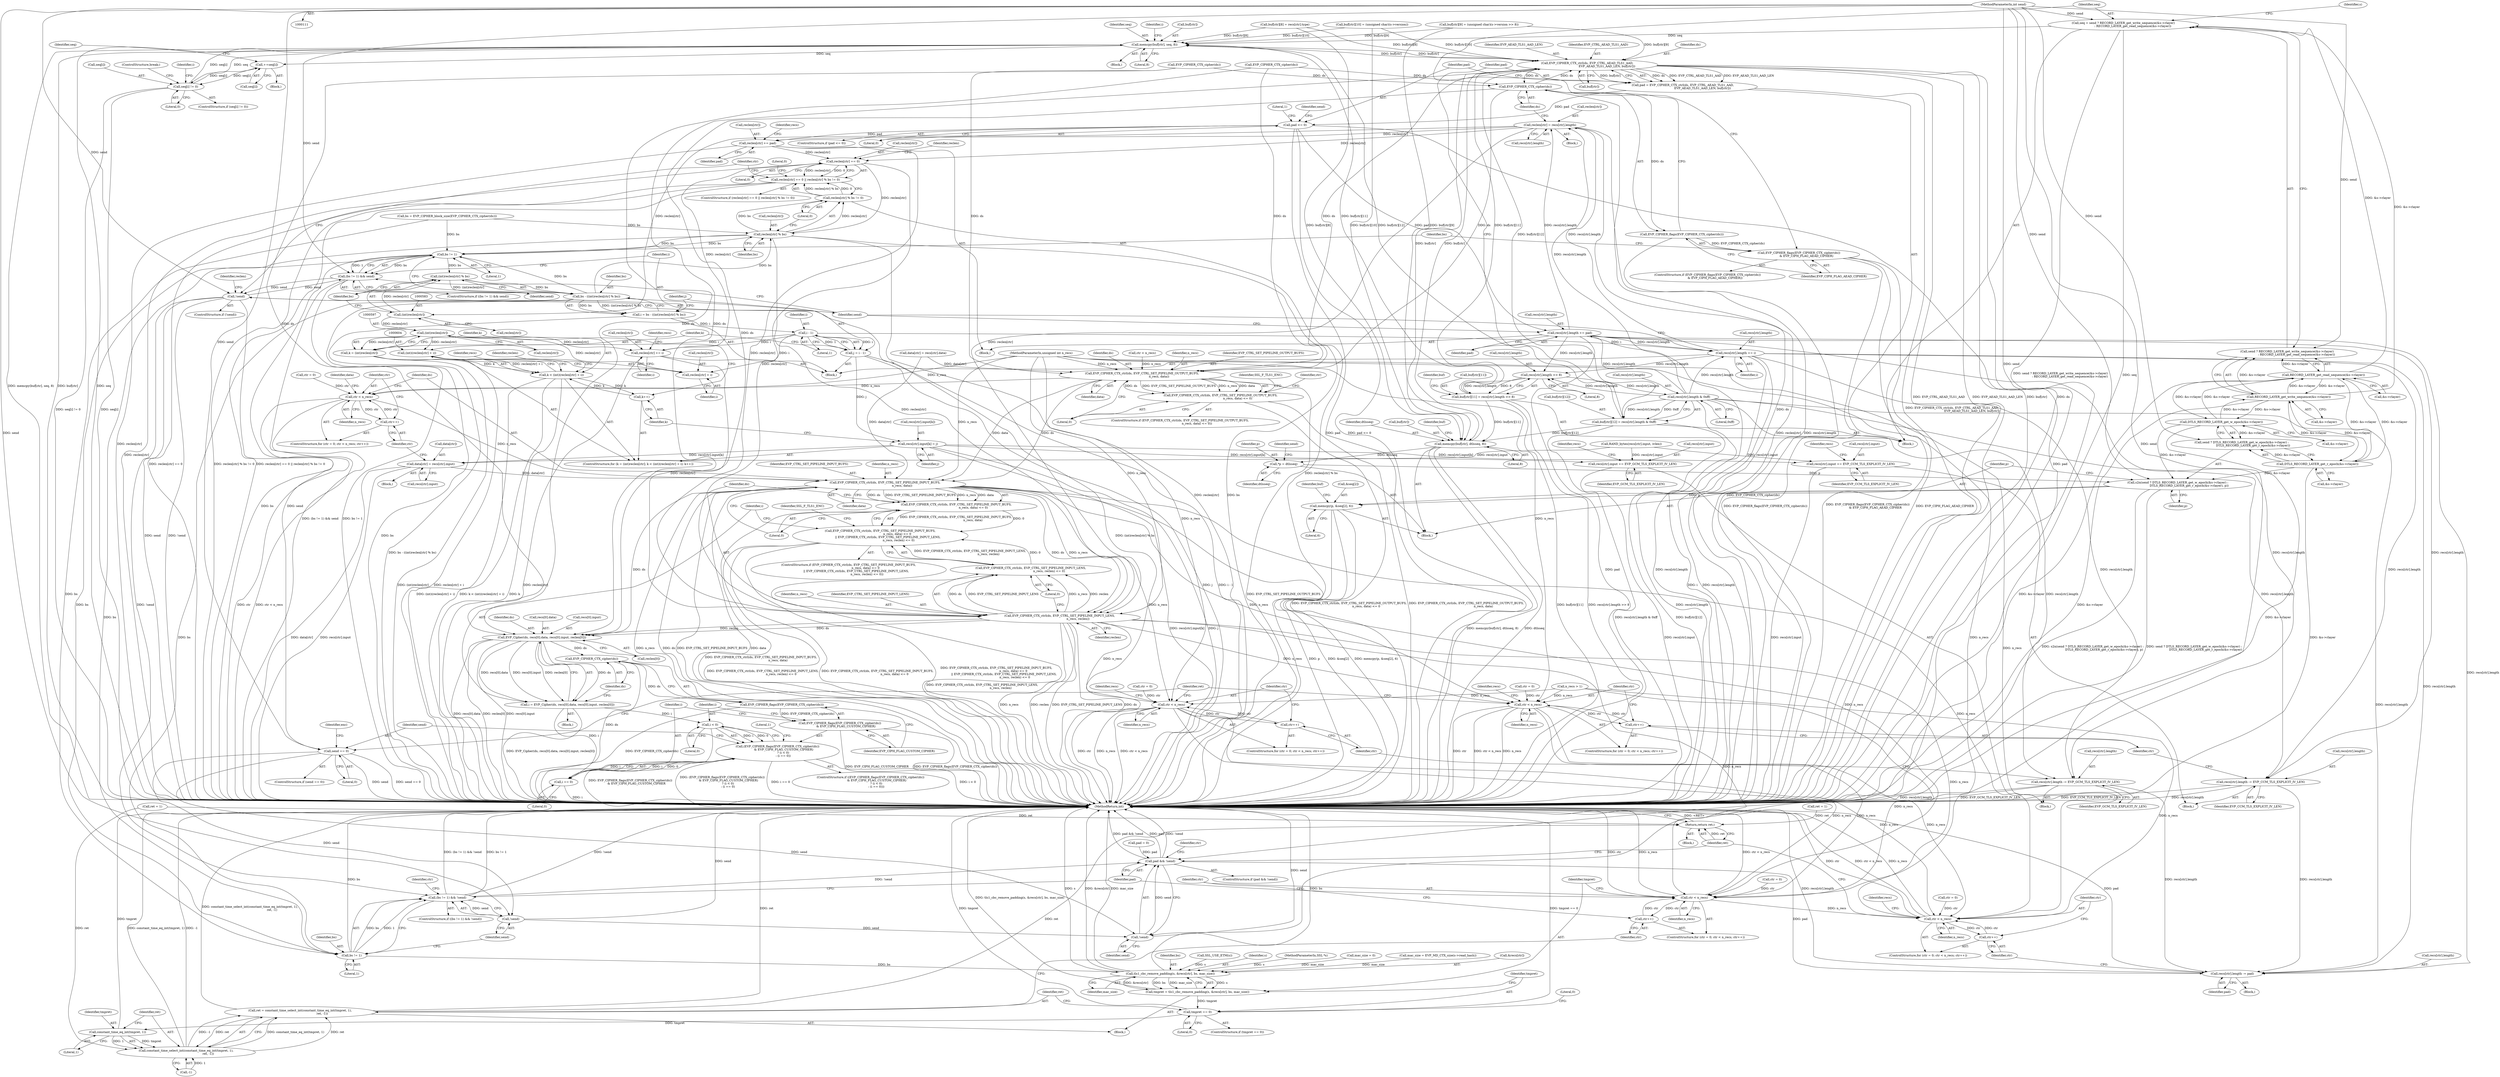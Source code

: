 digraph "0_openssl_4ad93618d26a3ea23d36ad5498ff4f59eff3a4d2_2@API" {
"1000398" [label="(Call,seq = send ? RECORD_LAYER_get_write_sequence(&s->rlayer)\n                    : RECORD_LAYER_get_read_sequence(&s->rlayer))"];
"1000115" [label="(MethodParameterIn,int send)"];
"1000402" [label="(Call,RECORD_LAYER_get_write_sequence(&s->rlayer))"];
"1000407" [label="(Call,RECORD_LAYER_get_read_sequence(&s->rlayer))"];
"1000424" [label="(Call,DTLS_RECORD_LAYER_get_w_epoch(&s->rlayer))"];
"1000429" [label="(Call,DTLS_RECORD_LAYER_get_r_epoch(&s->rlayer))"];
"1000450" [label="(Call,memcpy(buf[ctr], seq, 8))"];
"1000466" [label="(Call,++seq[i])"];
"1000471" [label="(Call,seq[i] != 0)"];
"1000540" [label="(Call,EVP_CIPHER_CTX_ctrl(ds, EVP_CTRL_AEAD_TLS1_AAD,\n                                          EVP_AEAD_TLS1_AAD_LEN, buf[ctr]))"];
"1000393" [label="(Call,EVP_CIPHER_CTX_cipher(ds))"];
"1000392" [label="(Call,EVP_CIPHER_flags(EVP_CIPHER_CTX_cipher(ds)))"];
"1000391" [label="(Call,EVP_CIPHER_flags(EVP_CIPHER_CTX_cipher(ds))\n                & EVP_CIPH_FLAG_AEAD_CIPHER)"];
"1000680" [label="(Call,EVP_CIPHER_CTX_ctrl(ds, EVP_CTRL_SET_PIPELINE_OUTPUT_BUFS,\n                                    n_recs, data))"];
"1000679" [label="(Call,EVP_CIPHER_CTX_ctrl(ds, EVP_CTRL_SET_PIPELINE_OUTPUT_BUFS,\n                                    n_recs, data) <= 0)"];
"1000694" [label="(Call,ctr < n_recs)"];
"1000697" [label="(Call,ctr++)"];
"1000712" [label="(Call,EVP_CIPHER_CTX_ctrl(ds, EVP_CTRL_SET_PIPELINE_INPUT_BUFS,\n                                    n_recs, data))"];
"1000711" [label="(Call,EVP_CIPHER_CTX_ctrl(ds, EVP_CTRL_SET_PIPELINE_INPUT_BUFS,\n                                    n_recs, data) <= 0)"];
"1000710" [label="(Call,EVP_CIPHER_CTX_ctrl(ds, EVP_CTRL_SET_PIPELINE_INPUT_BUFS,\n                                    n_recs, data) <= 0\n                || EVP_CIPHER_CTX_ctrl(ds, EVP_CTRL_SET_PIPELINE_INPUT_LENS,\n                                       n_recs, reclen) <= 0)"];
"1000719" [label="(Call,EVP_CIPHER_CTX_ctrl(ds, EVP_CTRL_SET_PIPELINE_INPUT_LENS,\n                                       n_recs, reclen))"];
"1000718" [label="(Call,EVP_CIPHER_CTX_ctrl(ds, EVP_CTRL_SET_PIPELINE_INPUT_LENS,\n                                       n_recs, reclen) <= 0)"];
"1000734" [label="(Call,EVP_Cipher(ds, recs[0].data, recs[0].input, reclen[0]))"];
"1000732" [label="(Call,i = EVP_Cipher(ds, recs[0].data, recs[0].input, reclen[0]))"];
"1000756" [label="(Call,i < 0)"];
"1000750" [label="(Call,(EVP_CIPHER_flags(EVP_CIPHER_CTX_cipher(ds))\n             & EVP_CIPH_FLAG_CUSTOM_CIPHER)\n            ? (i < 0)\n            : (i == 0))"];
"1000759" [label="(Call,i == 0)"];
"1000753" [label="(Call,EVP_CIPHER_CTX_cipher(ds))"];
"1000752" [label="(Call,EVP_CIPHER_flags(EVP_CIPHER_CTX_cipher(ds)))"];
"1000751" [label="(Call,EVP_CIPHER_flags(EVP_CIPHER_CTX_cipher(ds))\n             & EVP_CIPH_FLAG_CUSTOM_CIPHER)"];
"1000780" [label="(Call,ctr < n_recs)"];
"1000783" [label="(Call,ctr++)"];
"1000878" [label="(Call,ctr < n_recs)"];
"1000881" [label="(Call,ctr++)"];
"1000919" [label="(Call,ctr < n_recs)"];
"1000922" [label="(Call,ctr++)"];
"1000818" [label="(Call,ctr < n_recs)"];
"1000821" [label="(Call,ctr++)"];
"1000442" [label="(Call,memcpy(buf[ctr], dtlsseq, 8))"];
"1000418" [label="(Call,*p = dtlsseq)"];
"1000421" [label="(Call,s2n(send ? DTLS_RECORD_LAYER_get_w_epoch(&s->rlayer) :\n                        DTLS_RECORD_LAYER_get_r_epoch(&s->rlayer), p))"];
"1000435" [label="(Call,memcpy(p, &seq[2], 6))"];
"1000538" [label="(Call,pad = EVP_CIPHER_CTX_ctrl(ds, EVP_CTRL_AEAD_TLS1_AAD,\n                                          EVP_AEAD_TLS1_AAD_LEN, buf[ctr]))"];
"1000548" [label="(Call,pad <= 0)"];
"1000557" [label="(Call,reclen[ctr] += pad)"];
"1000639" [label="(Call,reclen[ctr] == 0)"];
"1000638" [label="(Call,reclen[ctr] == 0 || reclen[ctr] % bs != 0)"];
"1000645" [label="(Call,reclen[ctr] % bs)"];
"1000572" [label="(Call,bs != 1)"];
"1000571" [label="(Call,(bs != 1) && send)"];
"1000634" [label="(Call,!send)"];
"1000766" [label="(Call,send == 0)"];
"1000870" [label="(Call,!send)"];
"1000866" [label="(Call,(bs != 1) && !send)"];
"1000910" [label="(Call,pad && !send)"];
"1000925" [label="(Call,recs[ctr].length -= pad)"];
"1000912" [label="(Call,!send)"];
"1000581" [label="(Call,(int)reclen[ctr] % bs)"];
"1000579" [label="(Call,bs - ((int)reclen[ctr] % bs))"];
"1000577" [label="(Call,i = bs - ((int)reclen[ctr] % bs))"];
"1000590" [label="(Call,i - 1)"];
"1000588" [label="(Call,j = i - 1)"];
"1000612" [label="(Call,recs[ctr].input[k] = j)"];
"1000700" [label="(Call,data[ctr] = recs[ctr].input)"];
"1000793" [label="(Call,recs[ctr].input += EVP_GCM_TLS_EXPLICIT_IV_LEN)"];
"1000831" [label="(Call,recs[ctr].input += EVP_CCM_TLS_EXPLICIT_IV_LEN)"];
"1000603" [label="(Call,(int)(reclen[ctr] + i))"];
"1000601" [label="(Call,k < (int)(reclen[ctr] + i))"];
"1000610" [label="(Call,k++)"];
"1000605" [label="(Call,reclen[ctr] + i)"];
"1000621" [label="(Call,reclen[ctr] += i)"];
"1000626" [label="(Call,recs[ctr].length += i)"];
"1000381" [label="(Call,reclen[ctr] = recs[ctr].length)"];
"1000582" [label="(Call,(int)reclen[ctr])"];
"1000596" [label="(Call,(int)reclen[ctr])"];
"1000594" [label="(Call,k = (int)reclen[ctr])"];
"1000518" [label="(Call,recs[ctr].length >> 8)"];
"1000512" [label="(Call,buf[ctr][11] = recs[ctr].length >> 8)"];
"1000531" [label="(Call,recs[ctr].length & 0xff)"];
"1000525" [label="(Call,buf[ctr][12] = recs[ctr].length & 0xff)"];
"1000562" [label="(Call,recs[ctr].length += pad)"];
"1000800" [label="(Call,recs[ctr].length -= EVP_GCM_TLS_EXPLICIT_IV_LEN)"];
"1000838" [label="(Call,recs[ctr].length -= EVP_CCM_TLS_EXPLICIT_IV_LEN)"];
"1000867" [label="(Call,bs != 1)"];
"1000886" [label="(Call,tls1_cbc_remove_padding(s, &recs[ctr], bs, mac_size))"];
"1000884" [label="(Call,tmpret = tls1_cbc_remove_padding(s, &recs[ctr], bs, mac_size))"];
"1000895" [label="(Call,tmpret == 0)"];
"1000903" [label="(Call,constant_time_eq_int(tmpret, 1))"];
"1000902" [label="(Call,constant_time_select_int(constant_time_eq_int(tmpret, 1),\n                                               ret, -1))"];
"1000900" [label="(Call,ret = constant_time_select_int(constant_time_eq_int(tmpret, 1),\n                                               ret, -1))"];
"1000932" [label="(Return,return ret;)"];
"1000644" [label="(Call,reclen[ctr] % bs != 0)"];
"1000716" [label="(Identifier,data)"];
"1000866" [label="(Call,(bs != 1) && !send)"];
"1000568" [label="(Identifier,pad)"];
"1000887" [label="(Identifier,s)"];
"1000911" [label="(Identifier,pad)"];
"1000839" [label="(Call,recs[ctr].length)"];
"1000647" [label="(Identifier,reclen)"];
"1000907" [label="(Call,-1)"];
"1000488" [label="(Call,buf[ctr][9] = (unsigned char)(s->version >> 8))"];
"1000749" [label="(ControlStructure,if ((EVP_CIPHER_flags(EVP_CIPHER_CTX_cipher(ds))\n             & EVP_CIPH_FLAG_CUSTOM_CIPHER)\n            ? (i < 0)\n            : (i == 0)))"];
"1000633" [label="(ControlStructure,if (!send))"];
"1000692" [label="(Identifier,ctr)"];
"1000540" [label="(Call,EVP_CIPHER_CTX_ctrl(ds, EVP_CTRL_AEAD_TLS1_AAD,\n                                          EVP_AEAD_TLS1_AAD_LEN, buf[ctr]))"];
"1000714" [label="(Identifier,EVP_CTRL_SET_PIPELINE_INPUT_BUFS)"];
"1000764" [label="(Literal,1)"];
"1000916" [label="(Call,ctr = 0)"];
"1000115" [label="(MethodParameterIn,int send)"];
"1000575" [label="(Identifier,send)"];
"1000761" [label="(Literal,0)"];
"1000931" [label="(Identifier,pad)"];
"1000587" [label="(Identifier,bs)"];
"1000609" [label="(Identifier,i)"];
"1000883" [label="(Block,)"];
"1000524" [label="(Literal,8)"];
"1000678" [label="(ControlStructure,if (EVP_CIPHER_CTX_ctrl(ds, EVP_CTRL_SET_PIPELINE_OUTPUT_BUFS,\n                                    n_recs, data) <= 0))"];
"1000434" [label="(Identifier,p)"];
"1000420" [label="(Identifier,dtlsseq)"];
"1000694" [label="(Call,ctr < n_recs)"];
"1000398" [label="(Call,seq = send ? RECORD_LAYER_get_write_sequence(&s->rlayer)\n                    : RECORD_LAYER_get_read_sequence(&s->rlayer))"];
"1000683" [label="(Identifier,n_recs)"];
"1000733" [label="(Identifier,i)"];
"1000449" [label="(Block,)"];
"1000876" [label="(Identifier,ctr)"];
"1000806" [label="(Identifier,EVP_GCM_TLS_EXPLICIT_IV_LEN)"];
"1000596" [label="(Call,(int)reclen[ctr])"];
"1000549" [label="(Identifier,pad)"];
"1000823" [label="(Block,)"];
"1000556" [label="(Block,)"];
"1000782" [label="(Identifier,n_recs)"];
"1000838" [label="(Call,recs[ctr].length -= EVP_CCM_TLS_EXPLICIT_IV_LEN)"];
"1000557" [label="(Call,reclen[ctr] += pad)"];
"1000758" [label="(Literal,0)"];
"1000441" [label="(Literal,6)"];
"1000895" [label="(Call,tmpret == 0)"];
"1000925" [label="(Call,recs[ctr].length -= pad)"];
"1000818" [label="(Call,ctr < n_recs)"];
"1000815" [label="(Call,ctr = 0)"];
"1000702" [label="(Identifier,data)"];
"1000681" [label="(Identifier,ds)"];
"1000421" [label="(Call,s2n(send ? DTLS_RECORD_LAYER_get_w_epoch(&s->rlayer) :\n                        DTLS_RECORD_LAYER_get_r_epoch(&s->rlayer), p))"];
"1000663" [label="(Call,ctr < n_recs)"];
"1000382" [label="(Call,reclen[ctr])"];
"1000645" [label="(Call,reclen[ctr] % bs)"];
"1000467" [label="(Call,seq[i])"];
"1000472" [label="(Call,seq[i])"];
"1000724" [label="(Literal,0)"];
"1000819" [label="(Identifier,ctr)"];
"1000867" [label="(Call,bs != 1)"];
"1000893" [label="(Identifier,mac_size)"];
"1000903" [label="(Call,constant_time_eq_int(tmpret, 1))"];
"1000800" [label="(Call,recs[ctr].length -= EVP_GCM_TLS_EXPLICIT_IV_LEN)"];
"1000869" [label="(Literal,1)"];
"1000626" [label="(Call,recs[ctr].length += i)"];
"1000902" [label="(Call,constant_time_select_int(constant_time_eq_int(tmpret, 1),\n                                               ret, -1))"];
"1000436" [label="(Identifier,p)"];
"1000884" [label="(Call,tmpret = tls1_cbc_remove_padding(s, &recs[ctr], bs, mac_size))"];
"1000794" [label="(Call,recs[ctr].input)"];
"1000402" [label="(Call,RECORD_LAYER_get_write_sequence(&s->rlayer))"];
"1000443" [label="(Call,buf[ctr])"];
"1000639" [label="(Call,reclen[ctr] == 0)"];
"1000760" [label="(Identifier,i)"];
"1000732" [label="(Call,i = EVP_Cipher(ds, recs[0].data, recs[0].input, reclen[0]))"];
"1000572" [label="(Call,bs != 1)"];
"1000841" [label="(Identifier,recs)"];
"1000696" [label="(Identifier,n_recs)"];
"1000711" [label="(Call,EVP_CIPHER_CTX_ctrl(ds, EVP_CTRL_SET_PIPELINE_INPUT_BUFS,\n                                    n_recs, data) <= 0)"];
"1000400" [label="(Call,send ? RECORD_LAYER_get_write_sequence(&s->rlayer)\n                    : RECORD_LAYER_get_read_sequence(&s->rlayer))"];
"1000649" [label="(Identifier,bs)"];
"1000881" [label="(Call,ctr++)"];
"1000799" [label="(Identifier,EVP_GCM_TLS_EXPLICIT_IV_LEN)"];
"1000892" [label="(Identifier,bs)"];
"1000643" [label="(Literal,0)"];
"1000425" [label="(Call,&s->rlayer)"];
"1000717" [label="(Literal,0)"];
"1000723" [label="(Identifier,reclen)"];
"1000392" [label="(Call,EVP_CIPHER_flags(EVP_CIPHER_CTX_cipher(ds)))"];
"1000700" [label="(Call,data[ctr] = recs[ctr].input)"];
"1000814" [label="(ControlStructure,for (ctr = 0; ctr < n_recs; ctr++))"];
"1000595" [label="(Identifier,k)"];
"1000719" [label="(Call,EVP_CIPHER_CTX_ctrl(ds, EVP_CTRL_SET_PIPELINE_INPUT_LENS,\n                                       n_recs, reclen))"];
"1000831" [label="(Call,recs[ctr].input += EVP_CCM_TLS_EXPLICIT_IV_LEN)"];
"1000422" [label="(Call,send ? DTLS_RECORD_LAYER_get_w_epoch(&s->rlayer) :\n                        DTLS_RECORD_LAYER_get_r_epoch(&s->rlayer))"];
"1000437" [label="(Call,&seq[2])"];
"1000451" [label="(Call,buf[ctr])"];
"1000644" [label="(Call,reclen[ctr] % bs != 0)"];
"1000629" [label="(Identifier,recs)"];
"1000632" [label="(Identifier,i)"];
"1000768" [label="(Literal,0)"];
"1000385" [label="(Call,recs[ctr].length)"];
"1000912" [label="(Call,!send)"];
"1000926" [label="(Call,recs[ctr].length)"];
"1000592" [label="(Literal,1)"];
"1000801" [label="(Call,recs[ctr].length)"];
"1000886" [label="(Call,tls1_cbc_remove_padding(s, &recs[ctr], bs, mac_size))"];
"1000473" [label="(Identifier,seq)"];
"1000697" [label="(Call,ctr++)"];
"1000920" [label="(Identifier,ctr)"];
"1000735" [label="(Identifier,ds)"];
"1000512" [label="(Call,buf[ctr][11] = recs[ctr].length >> 8)"];
"1000471" [label="(Call,seq[i] != 0)"];
"1000611" [label="(Identifier,k)"];
"1000580" [label="(Identifier,bs)"];
"1000832" [label="(Call,recs[ctr].input)"];
"1000394" [label="(Identifier,ds)"];
"1000528" [label="(Identifier,buf)"];
"1000477" [label="(Call,buf[ctr][8] = recs[ctr].type)"];
"1000721" [label="(Identifier,EVP_CTRL_SET_PIPELINE_INPUT_LENS)"];
"1000539" [label="(Identifier,pad)"];
"1000454" [label="(Identifier,seq)"];
"1000699" [label="(Block,)"];
"1000727" [label="(Identifier,SSL_F_TLS1_ENC)"];
"1000635" [label="(Identifier,send)"];
"1000759" [label="(Call,i == 0)"];
"1000350" [label="(Call,EVP_CIPHER_CTX_cipher(ds))"];
"1000868" [label="(Identifier,bs)"];
"1000573" [label="(Identifier,bs)"];
"1000396" [label="(Block,)"];
"1000129" [label="(Call,pad = 0)"];
"1000518" [label="(Call,recs[ctr].length >> 8)"];
"1000750" [label="(Call,(EVP_CIPHER_flags(EVP_CIPHER_CTX_cipher(ds))\n             & EVP_CIPH_FLAG_CUSTOM_CIPHER)\n            ? (i < 0)\n            : (i == 0))"];
"1000933" [label="(Identifier,ret)"];
"1000634" [label="(Call,!send)"];
"1000870" [label="(Call,!send)"];
"1000820" [label="(Identifier,n_recs)"];
"1000235" [label="(Call,RAND_bytes(recs[ctr].input, ivlen))"];
"1000613" [label="(Call,recs[ctr].input[k])"];
"1000691" [label="(Call,ctr = 0)"];
"1000501" [label="(Call,buf[ctr][10] = (unsigned char)(s->version))"];
"1000712" [label="(Call,EVP_CIPHER_CTX_ctrl(ds, EVP_CTRL_SET_PIPELINE_INPUT_BUFS,\n                                    n_recs, data))"];
"1000720" [label="(Identifier,ds)"];
"1000875" [label="(Call,ctr = 0)"];
"1000423" [label="(Identifier,send)"];
"1000904" [label="(Identifier,tmpret)"];
"1000783" [label="(Call,ctr++)"];
"1000913" [label="(Identifier,send)"];
"1000669" [label="(Call,data[ctr] = recs[ctr].data)"];
"1000579" [label="(Call,bs - ((int)reclen[ctr] % bs))"];
"1000455" [label="(Literal,8)"];
"1000538" [label="(Call,pad = EVP_CIPHER_CTX_ctrl(ds, EVP_CTRL_AEAD_TLS1_AAD,\n                                          EVP_AEAD_TLS1_AAD_LEN, buf[ctr]))"];
"1000715" [label="(Identifier,n_recs)"];
"1000447" [label="(Literal,8)"];
"1000755" [label="(Identifier,EVP_CIPH_FLAG_CUSTOM_CIPHER)"];
"1000851" [label="(Call,SSL_USE_ETM(s))"];
"1000598" [label="(Call,reclen[ctr])"];
"1000361" [label="(Call,EVP_CIPHER_CTX_cipher(ds))"];
"1000905" [label="(Literal,1)"];
"1000638" [label="(Call,reclen[ctr] == 0 || reclen[ctr] % bs != 0)"];
"1000591" [label="(Identifier,i)"];
"1000897" [label="(Literal,0)"];
"1000932" [label="(Return,return ret;)"];
"1000767" [label="(Identifier,send)"];
"1000928" [label="(Identifier,recs)"];
"1000616" [label="(Identifier,recs)"];
"1000620" [label="(Identifier,j)"];
"1000710" [label="(Call,EVP_CIPHER_CTX_ctrl(ds, EVP_CTRL_SET_PIPELINE_INPUT_BUFS,\n                                    n_recs, data) <= 0\n                || EVP_CIPHER_CTX_ctrl(ds, EVP_CTRL_SET_PIPELINE_INPUT_LENS,\n                                       n_recs, reclen) <= 0)"];
"1000765" [label="(ControlStructure,if (send == 0))"];
"1000846" [label="(Identifier,ret)"];
"1000399" [label="(Identifier,seq)"];
"1000347" [label="(Call,bs = EVP_CIPHER_block_size(EVP_CIPHER_CTX_cipher(ds)))"];
"1000577" [label="(Call,i = bs - ((int)reclen[ctr] % bs))"];
"1000590" [label="(Call,i - 1)"];
"1000112" [label="(MethodParameterIn,SSL *s)"];
"1000424" [label="(Call,DTLS_RECORD_LAYER_get_w_epoch(&s->rlayer))"];
"1000917" [label="(Identifier,ctr)"];
"1000531" [label="(Call,recs[ctr].length & 0xff)"];
"1000718" [label="(Call,EVP_CIPHER_CTX_ctrl(ds, EVP_CTRL_SET_PIPELINE_INPUT_LENS,\n                                       n_recs, reclen) <= 0)"];
"1000879" [label="(Identifier,ctr)"];
"1000547" [label="(ControlStructure,if (pad <= 0))"];
"1000561" [label="(Identifier,pad)"];
"1000563" [label="(Call,recs[ctr].length)"];
"1000381" [label="(Call,reclen[ctr] = recs[ctr].length)"];
"1000923" [label="(Identifier,ctr)"];
"1000418" [label="(Call,*p = dtlsseq)"];
"1000637" [label="(ControlStructure,if (reclen[ctr] == 0 || reclen[ctr] % bs != 0))"];
"1000701" [label="(Call,data[ctr])"];
"1000780" [label="(Call,ctr < n_recs)"];
"1000570" [label="(ControlStructure,if ((bs != 1) && send))"];
"1000582" [label="(Call,(int)reclen[ctr])"];
"1000785" [label="(Block,)"];
"1000627" [label="(Call,recs[ctr].length)"];
"1000342" [label="(Call,ret = 1)"];
"1000654" [label="(Call,n_recs > 1)"];
"1000682" [label="(Identifier,EVP_CTRL_SET_PIPELINE_OUTPUT_BUFS)"];
"1000476" [label="(ControlStructure,break;)"];
"1000555" [label="(Identifier,send)"];
"1000777" [label="(Call,ctr = 0)"];
"1000407" [label="(Call,RECORD_LAYER_get_read_sequence(&s->rlayer))"];
"1000793" [label="(Call,recs[ctr].input += EVP_GCM_TLS_EXPLICIT_IV_LEN)"];
"1000594" [label="(Call,k = (int)reclen[ctr])"];
"1000442" [label="(Call,memcpy(buf[ctr], dtlsseq, 8))"];
"1000548" [label="(Call,pad <= 0)"];
"1000565" [label="(Identifier,recs)"];
"1000734" [label="(Call,EVP_Cipher(ds, recs[0].data, recs[0].input, reclen[0]))"];
"1000393" [label="(Call,EVP_CIPHER_CTX_cipher(ds))"];
"1000646" [label="(Call,reclen[ctr])"];
"1000679" [label="(Call,EVP_CIPHER_CTX_ctrl(ds, EVP_CTRL_SET_PIPELINE_OUTPUT_BUFS,\n                                    n_recs, data) <= 0)"];
"1000776" [label="(ControlStructure,for (ctr = 0; ctr < n_recs; ctr++))"];
"1000444" [label="(Identifier,buf)"];
"1000558" [label="(Call,reclen[ctr])"];
"1000605" [label="(Call,reclen[ctr] + i)"];
"1000480" [label="(Identifier,buf)"];
"1000602" [label="(Identifier,k)"];
"1000827" [label="(Identifier,recs)"];
"1000578" [label="(Identifier,i)"];
"1000844" [label="(Identifier,EVP_CCM_TLS_EXPLICIT_IV_LEN)"];
"1000403" [label="(Call,&s->rlayer)"];
"1000766" [label="(Call,send == 0)"];
"1000465" [label="(Block,)"];
"1000408" [label="(Call,&s->rlayer)"];
"1000475" [label="(Literal,0)"];
"1000541" [label="(Identifier,ds)"];
"1000910" [label="(Call,pad && !send)"];
"1000576" [label="(Block,)"];
"1000526" [label="(Call,buf[ctr][12])"];
"1000588" [label="(Call,j = i - 1)"];
"1000603" [label="(Call,(int)(reclen[ctr] + i))"];
"1000543" [label="(Identifier,EVP_AEAD_TLS1_AAD_LEN)"];
"1000919" [label="(Call,ctr < n_recs)"];
"1000430" [label="(Call,&s->rlayer)"];
"1000391" [label="(Call,EVP_CIPHER_flags(EVP_CIPHER_CTX_cipher(ds))\n                & EVP_CIPH_FLAG_AEAD_CIPHER)"];
"1000450" [label="(Call,memcpy(buf[ctr], seq, 8))"];
"1000736" [label="(Call,recs[0].data)"];
"1000756" [label="(Call,i < 0)"];
"1000924" [label="(Block,)"];
"1000513" [label="(Call,buf[ctr][11])"];
"1000532" [label="(Call,recs[ctr].length)"];
"1000722" [label="(Identifier,n_recs)"];
"1000466" [label="(Call,++seq[i])"];
"1000134" [label="(Call,mac_size = 0)"];
"1000906" [label="(Identifier,ret)"];
"1000621" [label="(Call,reclen[ctr] += i)"];
"1000641" [label="(Identifier,reclen)"];
"1000803" [label="(Identifier,recs)"];
"1000525" [label="(Call,buf[ctr][12] = recs[ctr].length & 0xff)"];
"1000781" [label="(Identifier,ctr)"];
"1000458" [label="(Identifier,i)"];
"1000446" [label="(Identifier,dtlsseq)"];
"1000821" [label="(Call,ctr++)"];
"1000346" [label="(Block,)"];
"1000429" [label="(Call,DTLS_RECORD_LAYER_get_r_epoch(&s->rlayer))"];
"1000871" [label="(Identifier,send)"];
"1000899" [label="(Literal,0)"];
"1000652" [label="(Literal,0)"];
"1000784" [label="(Identifier,ctr)"];
"1000704" [label="(Call,recs[ctr].input)"];
"1000684" [label="(Identifier,data)"];
"1000574" [label="(Literal,1)"];
"1000379" [label="(Identifier,ctr)"];
"1000435" [label="(Call,memcpy(p, &seq[2], 6))"];
"1000553" [label="(Literal,1)"];
"1000544" [label="(Call,buf[ctr])"];
"1000550" [label="(Literal,0)"];
"1000685" [label="(Literal,0)"];
"1000116" [label="(Block,)"];
"1000114" [label="(MethodParameterIn,unsigned int n_recs)"];
"1000901" [label="(Identifier,ret)"];
"1000757" [label="(Identifier,i)"];
"1000581" [label="(Call,(int)reclen[ctr] % bs)"];
"1000584" [label="(Call,reclen[ctr])"];
"1000519" [label="(Call,recs[ctr].length)"];
"1000880" [label="(Identifier,n_recs)"];
"1000915" [label="(ControlStructure,for (ctr = 0; ctr < n_recs; ctr++))"];
"1000650" [label="(Literal,0)"];
"1000390" [label="(ControlStructure,if (EVP_CIPHER_flags(EVP_CIPHER_CTX_cipher(ds))\n                & EVP_CIPH_FLAG_AEAD_CIPHER))"];
"1000934" [label="(MethodReturn,int)"];
"1000752" [label="(Call,EVP_CIPHER_flags(EVP_CIPHER_CTX_cipher(ds)))"];
"1000640" [label="(Call,reclen[ctr])"];
"1000789" [label="(Identifier,recs)"];
"1000589" [label="(Identifier,j)"];
"1000606" [label="(Call,reclen[ctr])"];
"1000859" [label="(Call,mac_size = EVP_MD_CTX_size(s->read_hash))"];
"1000741" [label="(Call,recs[0].input)"];
"1000896" [label="(Identifier,tmpret)"];
"1000746" [label="(Call,reclen[0])"];
"1000773" [label="(Identifier,enc)"];
"1000542" [label="(Identifier,EVP_CTRL_AEAD_TLS1_AAD)"];
"1000610" [label="(Call,k++)"];
"1000622" [label="(Call,reclen[ctr])"];
"1000900" [label="(Call,ret = constant_time_select_int(constant_time_eq_int(tmpret, 1),\n                                               ret, -1))"];
"1000921" [label="(Identifier,n_recs)"];
"1000623" [label="(Identifier,reclen)"];
"1000593" [label="(ControlStructure,for (k = (int)reclen[ctr]; k < (int)(reclen[ctr] + i); k++))"];
"1000837" [label="(Identifier,EVP_CCM_TLS_EXPLICIT_IV_LEN)"];
"1000601" [label="(Call,k < (int)(reclen[ctr] + i))"];
"1000882" [label="(Identifier,ctr)"];
"1000688" [label="(Identifier,SSL_F_TLS1_ENC)"];
"1000470" [label="(ControlStructure,if (seq[i] != 0))"];
"1000822" [label="(Identifier,ctr)"];
"1000751" [label="(Call,EVP_CIPHER_flags(EVP_CIPHER_CTX_cipher(ds))\n             & EVP_CIPH_FLAG_CUSTOM_CIPHER)"];
"1000922" [label="(Call,ctr++)"];
"1000464" [label="(Identifier,i)"];
"1000562" [label="(Call,recs[ctr].length += pad)"];
"1000909" [label="(ControlStructure,if (pad && !send))"];
"1000753" [label="(Call,EVP_CIPHER_CTX_cipher(ds))"];
"1000713" [label="(Identifier,ds)"];
"1000380" [label="(Block,)"];
"1000571" [label="(Call,(bs != 1) && send)"];
"1000698" [label="(Identifier,ctr)"];
"1000865" [label="(ControlStructure,if ((bs != 1) && !send))"];
"1000680" [label="(Call,EVP_CIPHER_CTX_ctrl(ds, EVP_CTRL_SET_PIPELINE_OUTPUT_BUFS,\n                                    n_recs, data))"];
"1000625" [label="(Identifier,i)"];
"1000395" [label="(Identifier,EVP_CIPH_FLAG_AEAD_CIPHER)"];
"1000754" [label="(Identifier,ds)"];
"1000612" [label="(Call,recs[ctr].input[k] = j)"];
"1000888" [label="(Call,&recs[ctr])"];
"1000695" [label="(Identifier,ctr)"];
"1000885" [label="(Identifier,tmpret)"];
"1000690" [label="(ControlStructure,for (ctr = 0; ctr < n_recs; ctr++))"];
"1000415" [label="(Block,)"];
"1000537" [label="(Literal,0xff)"];
"1000894" [label="(ControlStructure,if (tmpret == 0))"];
"1000419" [label="(Identifier,p)"];
"1000874" [label="(ControlStructure,for (ctr = 0; ctr < n_recs; ctr++))"];
"1000845" [label="(Call,ret = 1)"];
"1000878" [label="(Call,ctr < n_recs)"];
"1000709" [label="(ControlStructure,if (EVP_CIPHER_CTX_ctrl(ds, EVP_CTRL_SET_PIPELINE_INPUT_BUFS,\n                                    n_recs, data) <= 0\n                || EVP_CIPHER_CTX_ctrl(ds, EVP_CTRL_SET_PIPELINE_INPUT_LENS,\n                                       n_recs, reclen) <= 0))"];
"1000414" [label="(Identifier,s)"];
"1000398" -> "1000396"  [label="AST: "];
"1000398" -> "1000400"  [label="CFG: "];
"1000399" -> "1000398"  [label="AST: "];
"1000400" -> "1000398"  [label="AST: "];
"1000414" -> "1000398"  [label="CFG: "];
"1000398" -> "1000934"  [label="DDG: send ? RECORD_LAYER_get_write_sequence(&s->rlayer)\n                    : RECORD_LAYER_get_read_sequence(&s->rlayer)"];
"1000398" -> "1000934"  [label="DDG: seq"];
"1000115" -> "1000398"  [label="DDG: send"];
"1000402" -> "1000398"  [label="DDG: &s->rlayer"];
"1000407" -> "1000398"  [label="DDG: &s->rlayer"];
"1000398" -> "1000450"  [label="DDG: seq"];
"1000115" -> "1000111"  [label="AST: "];
"1000115" -> "1000934"  [label="DDG: send"];
"1000115" -> "1000400"  [label="DDG: send"];
"1000115" -> "1000421"  [label="DDG: send"];
"1000115" -> "1000422"  [label="DDG: send"];
"1000115" -> "1000571"  [label="DDG: send"];
"1000115" -> "1000634"  [label="DDG: send"];
"1000115" -> "1000766"  [label="DDG: send"];
"1000115" -> "1000870"  [label="DDG: send"];
"1000115" -> "1000912"  [label="DDG: send"];
"1000402" -> "1000400"  [label="AST: "];
"1000402" -> "1000403"  [label="CFG: "];
"1000403" -> "1000402"  [label="AST: "];
"1000400" -> "1000402"  [label="CFG: "];
"1000402" -> "1000934"  [label="DDG: &s->rlayer"];
"1000402" -> "1000400"  [label="DDG: &s->rlayer"];
"1000407" -> "1000402"  [label="DDG: &s->rlayer"];
"1000424" -> "1000402"  [label="DDG: &s->rlayer"];
"1000429" -> "1000402"  [label="DDG: &s->rlayer"];
"1000402" -> "1000407"  [label="DDG: &s->rlayer"];
"1000402" -> "1000424"  [label="DDG: &s->rlayer"];
"1000402" -> "1000429"  [label="DDG: &s->rlayer"];
"1000407" -> "1000400"  [label="AST: "];
"1000407" -> "1000408"  [label="CFG: "];
"1000408" -> "1000407"  [label="AST: "];
"1000400" -> "1000407"  [label="CFG: "];
"1000407" -> "1000934"  [label="DDG: &s->rlayer"];
"1000407" -> "1000400"  [label="DDG: &s->rlayer"];
"1000424" -> "1000407"  [label="DDG: &s->rlayer"];
"1000429" -> "1000407"  [label="DDG: &s->rlayer"];
"1000407" -> "1000424"  [label="DDG: &s->rlayer"];
"1000407" -> "1000429"  [label="DDG: &s->rlayer"];
"1000424" -> "1000422"  [label="AST: "];
"1000424" -> "1000425"  [label="CFG: "];
"1000425" -> "1000424"  [label="AST: "];
"1000422" -> "1000424"  [label="CFG: "];
"1000424" -> "1000934"  [label="DDG: &s->rlayer"];
"1000424" -> "1000421"  [label="DDG: &s->rlayer"];
"1000424" -> "1000422"  [label="DDG: &s->rlayer"];
"1000429" -> "1000422"  [label="AST: "];
"1000429" -> "1000430"  [label="CFG: "];
"1000430" -> "1000429"  [label="AST: "];
"1000422" -> "1000429"  [label="CFG: "];
"1000429" -> "1000934"  [label="DDG: &s->rlayer"];
"1000429" -> "1000421"  [label="DDG: &s->rlayer"];
"1000429" -> "1000422"  [label="DDG: &s->rlayer"];
"1000450" -> "1000449"  [label="AST: "];
"1000450" -> "1000455"  [label="CFG: "];
"1000451" -> "1000450"  [label="AST: "];
"1000454" -> "1000450"  [label="AST: "];
"1000455" -> "1000450"  [label="AST: "];
"1000458" -> "1000450"  [label="CFG: "];
"1000450" -> "1000934"  [label="DDG: memcpy(buf[ctr], seq, 8)"];
"1000450" -> "1000934"  [label="DDG: buf[ctr]"];
"1000450" -> "1000934"  [label="DDG: seq"];
"1000488" -> "1000450"  [label="DDG: buf[ctr][9]"];
"1000512" -> "1000450"  [label="DDG: buf[ctr][11]"];
"1000501" -> "1000450"  [label="DDG: buf[ctr][10]"];
"1000525" -> "1000450"  [label="DDG: buf[ctr][12]"];
"1000540" -> "1000450"  [label="DDG: buf[ctr]"];
"1000477" -> "1000450"  [label="DDG: buf[ctr][8]"];
"1000471" -> "1000450"  [label="DDG: seq[i]"];
"1000450" -> "1000466"  [label="DDG: seq"];
"1000450" -> "1000471"  [label="DDG: seq"];
"1000450" -> "1000540"  [label="DDG: buf[ctr]"];
"1000466" -> "1000465"  [label="AST: "];
"1000466" -> "1000467"  [label="CFG: "];
"1000467" -> "1000466"  [label="AST: "];
"1000473" -> "1000466"  [label="CFG: "];
"1000471" -> "1000466"  [label="DDG: seq[i]"];
"1000466" -> "1000471"  [label="DDG: seq[i]"];
"1000471" -> "1000470"  [label="AST: "];
"1000471" -> "1000475"  [label="CFG: "];
"1000472" -> "1000471"  [label="AST: "];
"1000475" -> "1000471"  [label="AST: "];
"1000476" -> "1000471"  [label="CFG: "];
"1000464" -> "1000471"  [label="CFG: "];
"1000471" -> "1000934"  [label="DDG: seq[i]"];
"1000471" -> "1000934"  [label="DDG: seq[i] != 0"];
"1000540" -> "1000538"  [label="AST: "];
"1000540" -> "1000544"  [label="CFG: "];
"1000541" -> "1000540"  [label="AST: "];
"1000542" -> "1000540"  [label="AST: "];
"1000543" -> "1000540"  [label="AST: "];
"1000544" -> "1000540"  [label="AST: "];
"1000538" -> "1000540"  [label="CFG: "];
"1000540" -> "1000934"  [label="DDG: EVP_CTRL_AEAD_TLS1_AAD"];
"1000540" -> "1000934"  [label="DDG: EVP_AEAD_TLS1_AAD_LEN"];
"1000540" -> "1000934"  [label="DDG: buf[ctr]"];
"1000540" -> "1000934"  [label="DDG: ds"];
"1000540" -> "1000393"  [label="DDG: ds"];
"1000540" -> "1000442"  [label="DDG: buf[ctr]"];
"1000540" -> "1000538"  [label="DDG: ds"];
"1000540" -> "1000538"  [label="DDG: EVP_CTRL_AEAD_TLS1_AAD"];
"1000540" -> "1000538"  [label="DDG: EVP_AEAD_TLS1_AAD_LEN"];
"1000540" -> "1000538"  [label="DDG: buf[ctr]"];
"1000393" -> "1000540"  [label="DDG: ds"];
"1000512" -> "1000540"  [label="DDG: buf[ctr][11]"];
"1000501" -> "1000540"  [label="DDG: buf[ctr][10]"];
"1000525" -> "1000540"  [label="DDG: buf[ctr][12]"];
"1000477" -> "1000540"  [label="DDG: buf[ctr][8]"];
"1000442" -> "1000540"  [label="DDG: buf[ctr]"];
"1000488" -> "1000540"  [label="DDG: buf[ctr][9]"];
"1000540" -> "1000680"  [label="DDG: ds"];
"1000540" -> "1000734"  [label="DDG: ds"];
"1000393" -> "1000392"  [label="AST: "];
"1000393" -> "1000394"  [label="CFG: "];
"1000394" -> "1000393"  [label="AST: "];
"1000392" -> "1000393"  [label="CFG: "];
"1000393" -> "1000934"  [label="DDG: ds"];
"1000393" -> "1000392"  [label="DDG: ds"];
"1000350" -> "1000393"  [label="DDG: ds"];
"1000361" -> "1000393"  [label="DDG: ds"];
"1000393" -> "1000680"  [label="DDG: ds"];
"1000393" -> "1000734"  [label="DDG: ds"];
"1000392" -> "1000391"  [label="AST: "];
"1000395" -> "1000392"  [label="CFG: "];
"1000392" -> "1000934"  [label="DDG: EVP_CIPHER_CTX_cipher(ds)"];
"1000392" -> "1000391"  [label="DDG: EVP_CIPHER_CTX_cipher(ds)"];
"1000391" -> "1000390"  [label="AST: "];
"1000391" -> "1000395"  [label="CFG: "];
"1000395" -> "1000391"  [label="AST: "];
"1000399" -> "1000391"  [label="CFG: "];
"1000573" -> "1000391"  [label="CFG: "];
"1000391" -> "1000934"  [label="DDG: EVP_CIPHER_flags(EVP_CIPHER_CTX_cipher(ds))"];
"1000391" -> "1000934"  [label="DDG: EVP_CIPHER_flags(EVP_CIPHER_CTX_cipher(ds))\n                & EVP_CIPH_FLAG_AEAD_CIPHER"];
"1000391" -> "1000934"  [label="DDG: EVP_CIPH_FLAG_AEAD_CIPHER"];
"1000680" -> "1000679"  [label="AST: "];
"1000680" -> "1000684"  [label="CFG: "];
"1000681" -> "1000680"  [label="AST: "];
"1000682" -> "1000680"  [label="AST: "];
"1000683" -> "1000680"  [label="AST: "];
"1000684" -> "1000680"  [label="AST: "];
"1000685" -> "1000680"  [label="CFG: "];
"1000680" -> "1000934"  [label="DDG: EVP_CTRL_SET_PIPELINE_OUTPUT_BUFS"];
"1000680" -> "1000679"  [label="DDG: ds"];
"1000680" -> "1000679"  [label="DDG: EVP_CTRL_SET_PIPELINE_OUTPUT_BUFS"];
"1000680" -> "1000679"  [label="DDG: n_recs"];
"1000680" -> "1000679"  [label="DDG: data"];
"1000350" -> "1000680"  [label="DDG: ds"];
"1000361" -> "1000680"  [label="DDG: ds"];
"1000663" -> "1000680"  [label="DDG: n_recs"];
"1000114" -> "1000680"  [label="DDG: n_recs"];
"1000669" -> "1000680"  [label="DDG: data[ctr]"];
"1000680" -> "1000694"  [label="DDG: n_recs"];
"1000680" -> "1000712"  [label="DDG: ds"];
"1000680" -> "1000712"  [label="DDG: data"];
"1000679" -> "1000678"  [label="AST: "];
"1000679" -> "1000685"  [label="CFG: "];
"1000685" -> "1000679"  [label="AST: "];
"1000688" -> "1000679"  [label="CFG: "];
"1000692" -> "1000679"  [label="CFG: "];
"1000679" -> "1000934"  [label="DDG: EVP_CIPHER_CTX_ctrl(ds, EVP_CTRL_SET_PIPELINE_OUTPUT_BUFS,\n                                    n_recs, data)"];
"1000679" -> "1000934"  [label="DDG: EVP_CIPHER_CTX_ctrl(ds, EVP_CTRL_SET_PIPELINE_OUTPUT_BUFS,\n                                    n_recs, data) <= 0"];
"1000694" -> "1000690"  [label="AST: "];
"1000694" -> "1000696"  [label="CFG: "];
"1000695" -> "1000694"  [label="AST: "];
"1000696" -> "1000694"  [label="AST: "];
"1000702" -> "1000694"  [label="CFG: "];
"1000713" -> "1000694"  [label="CFG: "];
"1000694" -> "1000934"  [label="DDG: ctr"];
"1000694" -> "1000934"  [label="DDG: ctr < n_recs"];
"1000691" -> "1000694"  [label="DDG: ctr"];
"1000697" -> "1000694"  [label="DDG: ctr"];
"1000114" -> "1000694"  [label="DDG: n_recs"];
"1000694" -> "1000697"  [label="DDG: ctr"];
"1000694" -> "1000712"  [label="DDG: n_recs"];
"1000697" -> "1000690"  [label="AST: "];
"1000697" -> "1000698"  [label="CFG: "];
"1000698" -> "1000697"  [label="AST: "];
"1000695" -> "1000697"  [label="CFG: "];
"1000712" -> "1000711"  [label="AST: "];
"1000712" -> "1000716"  [label="CFG: "];
"1000713" -> "1000712"  [label="AST: "];
"1000714" -> "1000712"  [label="AST: "];
"1000715" -> "1000712"  [label="AST: "];
"1000716" -> "1000712"  [label="AST: "];
"1000717" -> "1000712"  [label="CFG: "];
"1000712" -> "1000934"  [label="DDG: EVP_CTRL_SET_PIPELINE_INPUT_BUFS"];
"1000712" -> "1000934"  [label="DDG: data"];
"1000712" -> "1000934"  [label="DDG: n_recs"];
"1000712" -> "1000934"  [label="DDG: ds"];
"1000712" -> "1000711"  [label="DDG: ds"];
"1000712" -> "1000711"  [label="DDG: EVP_CTRL_SET_PIPELINE_INPUT_BUFS"];
"1000712" -> "1000711"  [label="DDG: n_recs"];
"1000712" -> "1000711"  [label="DDG: data"];
"1000114" -> "1000712"  [label="DDG: n_recs"];
"1000700" -> "1000712"  [label="DDG: data[ctr]"];
"1000669" -> "1000712"  [label="DDG: data[ctr]"];
"1000712" -> "1000719"  [label="DDG: ds"];
"1000712" -> "1000719"  [label="DDG: n_recs"];
"1000712" -> "1000734"  [label="DDG: ds"];
"1000712" -> "1000780"  [label="DDG: n_recs"];
"1000712" -> "1000818"  [label="DDG: n_recs"];
"1000712" -> "1000878"  [label="DDG: n_recs"];
"1000712" -> "1000919"  [label="DDG: n_recs"];
"1000711" -> "1000710"  [label="AST: "];
"1000711" -> "1000717"  [label="CFG: "];
"1000717" -> "1000711"  [label="AST: "];
"1000720" -> "1000711"  [label="CFG: "];
"1000710" -> "1000711"  [label="CFG: "];
"1000711" -> "1000934"  [label="DDG: EVP_CIPHER_CTX_ctrl(ds, EVP_CTRL_SET_PIPELINE_INPUT_BUFS,\n                                    n_recs, data)"];
"1000711" -> "1000710"  [label="DDG: EVP_CIPHER_CTX_ctrl(ds, EVP_CTRL_SET_PIPELINE_INPUT_BUFS,\n                                    n_recs, data)"];
"1000711" -> "1000710"  [label="DDG: 0"];
"1000710" -> "1000709"  [label="AST: "];
"1000710" -> "1000718"  [label="CFG: "];
"1000718" -> "1000710"  [label="AST: "];
"1000727" -> "1000710"  [label="CFG: "];
"1000733" -> "1000710"  [label="CFG: "];
"1000710" -> "1000934"  [label="DDG: EVP_CIPHER_CTX_ctrl(ds, EVP_CTRL_SET_PIPELINE_INPUT_BUFS,\n                                    n_recs, data) <= 0"];
"1000710" -> "1000934"  [label="DDG: EVP_CIPHER_CTX_ctrl(ds, EVP_CTRL_SET_PIPELINE_INPUT_BUFS,\n                                    n_recs, data) <= 0\n                || EVP_CIPHER_CTX_ctrl(ds, EVP_CTRL_SET_PIPELINE_INPUT_LENS,\n                                       n_recs, reclen) <= 0"];
"1000710" -> "1000934"  [label="DDG: EVP_CIPHER_CTX_ctrl(ds, EVP_CTRL_SET_PIPELINE_INPUT_LENS,\n                                       n_recs, reclen) <= 0"];
"1000718" -> "1000710"  [label="DDG: EVP_CIPHER_CTX_ctrl(ds, EVP_CTRL_SET_PIPELINE_INPUT_LENS,\n                                       n_recs, reclen)"];
"1000718" -> "1000710"  [label="DDG: 0"];
"1000719" -> "1000718"  [label="AST: "];
"1000719" -> "1000723"  [label="CFG: "];
"1000720" -> "1000719"  [label="AST: "];
"1000721" -> "1000719"  [label="AST: "];
"1000722" -> "1000719"  [label="AST: "];
"1000723" -> "1000719"  [label="AST: "];
"1000724" -> "1000719"  [label="CFG: "];
"1000719" -> "1000934"  [label="DDG: EVP_CTRL_SET_PIPELINE_INPUT_LENS"];
"1000719" -> "1000934"  [label="DDG: ds"];
"1000719" -> "1000934"  [label="DDG: n_recs"];
"1000719" -> "1000934"  [label="DDG: reclen"];
"1000719" -> "1000718"  [label="DDG: ds"];
"1000719" -> "1000718"  [label="DDG: EVP_CTRL_SET_PIPELINE_INPUT_LENS"];
"1000719" -> "1000718"  [label="DDG: n_recs"];
"1000719" -> "1000718"  [label="DDG: reclen"];
"1000114" -> "1000719"  [label="DDG: n_recs"];
"1000621" -> "1000719"  [label="DDG: reclen[ctr]"];
"1000645" -> "1000719"  [label="DDG: reclen[ctr]"];
"1000639" -> "1000719"  [label="DDG: reclen[ctr]"];
"1000557" -> "1000719"  [label="DDG: reclen[ctr]"];
"1000381" -> "1000719"  [label="DDG: reclen[ctr]"];
"1000719" -> "1000734"  [label="DDG: ds"];
"1000719" -> "1000734"  [label="DDG: reclen"];
"1000719" -> "1000780"  [label="DDG: n_recs"];
"1000719" -> "1000818"  [label="DDG: n_recs"];
"1000719" -> "1000878"  [label="DDG: n_recs"];
"1000719" -> "1000919"  [label="DDG: n_recs"];
"1000718" -> "1000724"  [label="CFG: "];
"1000724" -> "1000718"  [label="AST: "];
"1000718" -> "1000934"  [label="DDG: EVP_CIPHER_CTX_ctrl(ds, EVP_CTRL_SET_PIPELINE_INPUT_LENS,\n                                       n_recs, reclen)"];
"1000734" -> "1000732"  [label="AST: "];
"1000734" -> "1000746"  [label="CFG: "];
"1000735" -> "1000734"  [label="AST: "];
"1000736" -> "1000734"  [label="AST: "];
"1000741" -> "1000734"  [label="AST: "];
"1000746" -> "1000734"  [label="AST: "];
"1000732" -> "1000734"  [label="CFG: "];
"1000734" -> "1000934"  [label="DDG: reclen[0]"];
"1000734" -> "1000934"  [label="DDG: recs[0].input"];
"1000734" -> "1000934"  [label="DDG: recs[0].data"];
"1000734" -> "1000732"  [label="DDG: ds"];
"1000734" -> "1000732"  [label="DDG: recs[0].data"];
"1000734" -> "1000732"  [label="DDG: recs[0].input"];
"1000734" -> "1000732"  [label="DDG: reclen[0]"];
"1000350" -> "1000734"  [label="DDG: ds"];
"1000361" -> "1000734"  [label="DDG: ds"];
"1000734" -> "1000753"  [label="DDG: ds"];
"1000732" -> "1000346"  [label="AST: "];
"1000733" -> "1000732"  [label="AST: "];
"1000754" -> "1000732"  [label="CFG: "];
"1000732" -> "1000934"  [label="DDG: EVP_Cipher(ds, recs[0].data, recs[0].input, reclen[0])"];
"1000732" -> "1000756"  [label="DDG: i"];
"1000732" -> "1000759"  [label="DDG: i"];
"1000756" -> "1000750"  [label="AST: "];
"1000756" -> "1000758"  [label="CFG: "];
"1000757" -> "1000756"  [label="AST: "];
"1000758" -> "1000756"  [label="AST: "];
"1000750" -> "1000756"  [label="CFG: "];
"1000756" -> "1000934"  [label="DDG: i"];
"1000756" -> "1000750"  [label="DDG: i"];
"1000756" -> "1000750"  [label="DDG: 0"];
"1000750" -> "1000749"  [label="AST: "];
"1000750" -> "1000759"  [label="CFG: "];
"1000751" -> "1000750"  [label="AST: "];
"1000759" -> "1000750"  [label="AST: "];
"1000764" -> "1000750"  [label="CFG: "];
"1000767" -> "1000750"  [label="CFG: "];
"1000750" -> "1000934"  [label="DDG: EVP_CIPHER_flags(EVP_CIPHER_CTX_cipher(ds))\n             & EVP_CIPH_FLAG_CUSTOM_CIPHER"];
"1000750" -> "1000934"  [label="DDG: (EVP_CIPHER_flags(EVP_CIPHER_CTX_cipher(ds))\n             & EVP_CIPH_FLAG_CUSTOM_CIPHER)\n            ? (i < 0)\n            : (i == 0)"];
"1000750" -> "1000934"  [label="DDG: i == 0"];
"1000750" -> "1000934"  [label="DDG: i < 0"];
"1000759" -> "1000750"  [label="DDG: i"];
"1000759" -> "1000750"  [label="DDG: 0"];
"1000759" -> "1000761"  [label="CFG: "];
"1000760" -> "1000759"  [label="AST: "];
"1000761" -> "1000759"  [label="AST: "];
"1000759" -> "1000934"  [label="DDG: i"];
"1000753" -> "1000752"  [label="AST: "];
"1000753" -> "1000754"  [label="CFG: "];
"1000754" -> "1000753"  [label="AST: "];
"1000752" -> "1000753"  [label="CFG: "];
"1000753" -> "1000934"  [label="DDG: ds"];
"1000753" -> "1000752"  [label="DDG: ds"];
"1000752" -> "1000751"  [label="AST: "];
"1000755" -> "1000752"  [label="CFG: "];
"1000752" -> "1000934"  [label="DDG: EVP_CIPHER_CTX_cipher(ds)"];
"1000752" -> "1000751"  [label="DDG: EVP_CIPHER_CTX_cipher(ds)"];
"1000751" -> "1000755"  [label="CFG: "];
"1000755" -> "1000751"  [label="AST: "];
"1000757" -> "1000751"  [label="CFG: "];
"1000760" -> "1000751"  [label="CFG: "];
"1000751" -> "1000934"  [label="DDG: EVP_CIPH_FLAG_CUSTOM_CIPHER"];
"1000751" -> "1000934"  [label="DDG: EVP_CIPHER_flags(EVP_CIPHER_CTX_cipher(ds))"];
"1000780" -> "1000776"  [label="AST: "];
"1000780" -> "1000782"  [label="CFG: "];
"1000781" -> "1000780"  [label="AST: "];
"1000782" -> "1000780"  [label="AST: "];
"1000789" -> "1000780"  [label="CFG: "];
"1000846" -> "1000780"  [label="CFG: "];
"1000780" -> "1000934"  [label="DDG: ctr < n_recs"];
"1000780" -> "1000934"  [label="DDG: ctr"];
"1000780" -> "1000934"  [label="DDG: n_recs"];
"1000783" -> "1000780"  [label="DDG: ctr"];
"1000777" -> "1000780"  [label="DDG: ctr"];
"1000654" -> "1000780"  [label="DDG: n_recs"];
"1000114" -> "1000780"  [label="DDG: n_recs"];
"1000780" -> "1000783"  [label="DDG: ctr"];
"1000780" -> "1000878"  [label="DDG: n_recs"];
"1000780" -> "1000919"  [label="DDG: n_recs"];
"1000783" -> "1000776"  [label="AST: "];
"1000783" -> "1000784"  [label="CFG: "];
"1000784" -> "1000783"  [label="AST: "];
"1000781" -> "1000783"  [label="CFG: "];
"1000878" -> "1000874"  [label="AST: "];
"1000878" -> "1000880"  [label="CFG: "];
"1000879" -> "1000878"  [label="AST: "];
"1000880" -> "1000878"  [label="AST: "];
"1000885" -> "1000878"  [label="CFG: "];
"1000911" -> "1000878"  [label="CFG: "];
"1000878" -> "1000934"  [label="DDG: ctr < n_recs"];
"1000878" -> "1000934"  [label="DDG: ctr"];
"1000878" -> "1000934"  [label="DDG: n_recs"];
"1000881" -> "1000878"  [label="DDG: ctr"];
"1000875" -> "1000878"  [label="DDG: ctr"];
"1000654" -> "1000878"  [label="DDG: n_recs"];
"1000818" -> "1000878"  [label="DDG: n_recs"];
"1000114" -> "1000878"  [label="DDG: n_recs"];
"1000878" -> "1000881"  [label="DDG: ctr"];
"1000878" -> "1000919"  [label="DDG: n_recs"];
"1000881" -> "1000874"  [label="AST: "];
"1000881" -> "1000882"  [label="CFG: "];
"1000882" -> "1000881"  [label="AST: "];
"1000879" -> "1000881"  [label="CFG: "];
"1000919" -> "1000915"  [label="AST: "];
"1000919" -> "1000921"  [label="CFG: "];
"1000920" -> "1000919"  [label="AST: "];
"1000921" -> "1000919"  [label="AST: "];
"1000928" -> "1000919"  [label="CFG: "];
"1000933" -> "1000919"  [label="CFG: "];
"1000919" -> "1000934"  [label="DDG: ctr"];
"1000919" -> "1000934"  [label="DDG: ctr < n_recs"];
"1000919" -> "1000934"  [label="DDG: n_recs"];
"1000922" -> "1000919"  [label="DDG: ctr"];
"1000916" -> "1000919"  [label="DDG: ctr"];
"1000654" -> "1000919"  [label="DDG: n_recs"];
"1000818" -> "1000919"  [label="DDG: n_recs"];
"1000114" -> "1000919"  [label="DDG: n_recs"];
"1000919" -> "1000922"  [label="DDG: ctr"];
"1000922" -> "1000915"  [label="AST: "];
"1000922" -> "1000923"  [label="CFG: "];
"1000923" -> "1000922"  [label="AST: "];
"1000920" -> "1000922"  [label="CFG: "];
"1000818" -> "1000814"  [label="AST: "];
"1000818" -> "1000820"  [label="CFG: "];
"1000819" -> "1000818"  [label="AST: "];
"1000820" -> "1000818"  [label="AST: "];
"1000827" -> "1000818"  [label="CFG: "];
"1000846" -> "1000818"  [label="CFG: "];
"1000818" -> "1000934"  [label="DDG: ctr < n_recs"];
"1000818" -> "1000934"  [label="DDG: n_recs"];
"1000818" -> "1000934"  [label="DDG: ctr"];
"1000815" -> "1000818"  [label="DDG: ctr"];
"1000821" -> "1000818"  [label="DDG: ctr"];
"1000654" -> "1000818"  [label="DDG: n_recs"];
"1000114" -> "1000818"  [label="DDG: n_recs"];
"1000818" -> "1000821"  [label="DDG: ctr"];
"1000821" -> "1000814"  [label="AST: "];
"1000821" -> "1000822"  [label="CFG: "];
"1000822" -> "1000821"  [label="AST: "];
"1000819" -> "1000821"  [label="CFG: "];
"1000442" -> "1000415"  [label="AST: "];
"1000442" -> "1000447"  [label="CFG: "];
"1000443" -> "1000442"  [label="AST: "];
"1000446" -> "1000442"  [label="AST: "];
"1000447" -> "1000442"  [label="AST: "];
"1000480" -> "1000442"  [label="CFG: "];
"1000442" -> "1000934"  [label="DDG: memcpy(buf[ctr], dtlsseq, 8)"];
"1000442" -> "1000934"  [label="DDG: dtlsseq"];
"1000442" -> "1000418"  [label="DDG: dtlsseq"];
"1000488" -> "1000442"  [label="DDG: buf[ctr][9]"];
"1000512" -> "1000442"  [label="DDG: buf[ctr][11]"];
"1000501" -> "1000442"  [label="DDG: buf[ctr][10]"];
"1000525" -> "1000442"  [label="DDG: buf[ctr][12]"];
"1000477" -> "1000442"  [label="DDG: buf[ctr][8]"];
"1000418" -> "1000415"  [label="AST: "];
"1000418" -> "1000420"  [label="CFG: "];
"1000419" -> "1000418"  [label="AST: "];
"1000420" -> "1000418"  [label="AST: "];
"1000423" -> "1000418"  [label="CFG: "];
"1000418" -> "1000421"  [label="DDG: p"];
"1000421" -> "1000415"  [label="AST: "];
"1000421" -> "1000434"  [label="CFG: "];
"1000422" -> "1000421"  [label="AST: "];
"1000434" -> "1000421"  [label="AST: "];
"1000436" -> "1000421"  [label="CFG: "];
"1000421" -> "1000934"  [label="DDG: send ? DTLS_RECORD_LAYER_get_w_epoch(&s->rlayer) :\n                        DTLS_RECORD_LAYER_get_r_epoch(&s->rlayer)"];
"1000421" -> "1000934"  [label="DDG: s2n(send ? DTLS_RECORD_LAYER_get_w_epoch(&s->rlayer) :\n                        DTLS_RECORD_LAYER_get_r_epoch(&s->rlayer), p)"];
"1000421" -> "1000435"  [label="DDG: p"];
"1000435" -> "1000415"  [label="AST: "];
"1000435" -> "1000441"  [label="CFG: "];
"1000436" -> "1000435"  [label="AST: "];
"1000437" -> "1000435"  [label="AST: "];
"1000441" -> "1000435"  [label="AST: "];
"1000444" -> "1000435"  [label="CFG: "];
"1000435" -> "1000934"  [label="DDG: p"];
"1000435" -> "1000934"  [label="DDG: &seq[2]"];
"1000435" -> "1000934"  [label="DDG: memcpy(p, &seq[2], 6)"];
"1000538" -> "1000396"  [label="AST: "];
"1000539" -> "1000538"  [label="AST: "];
"1000549" -> "1000538"  [label="CFG: "];
"1000538" -> "1000934"  [label="DDG: EVP_CIPHER_CTX_ctrl(ds, EVP_CTRL_AEAD_TLS1_AAD,\n                                          EVP_AEAD_TLS1_AAD_LEN, buf[ctr])"];
"1000538" -> "1000548"  [label="DDG: pad"];
"1000548" -> "1000547"  [label="AST: "];
"1000548" -> "1000550"  [label="CFG: "];
"1000549" -> "1000548"  [label="AST: "];
"1000550" -> "1000548"  [label="AST: "];
"1000553" -> "1000548"  [label="CFG: "];
"1000555" -> "1000548"  [label="CFG: "];
"1000548" -> "1000934"  [label="DDG: pad <= 0"];
"1000548" -> "1000934"  [label="DDG: pad"];
"1000548" -> "1000557"  [label="DDG: pad"];
"1000548" -> "1000562"  [label="DDG: pad"];
"1000548" -> "1000910"  [label="DDG: pad"];
"1000557" -> "1000556"  [label="AST: "];
"1000557" -> "1000561"  [label="CFG: "];
"1000558" -> "1000557"  [label="AST: "];
"1000561" -> "1000557"  [label="AST: "];
"1000565" -> "1000557"  [label="CFG: "];
"1000557" -> "1000934"  [label="DDG: reclen[ctr]"];
"1000381" -> "1000557"  [label="DDG: reclen[ctr]"];
"1000557" -> "1000639"  [label="DDG: reclen[ctr]"];
"1000639" -> "1000638"  [label="AST: "];
"1000639" -> "1000643"  [label="CFG: "];
"1000640" -> "1000639"  [label="AST: "];
"1000643" -> "1000639"  [label="AST: "];
"1000647" -> "1000639"  [label="CFG: "];
"1000638" -> "1000639"  [label="CFG: "];
"1000639" -> "1000934"  [label="DDG: reclen[ctr]"];
"1000639" -> "1000638"  [label="DDG: reclen[ctr]"];
"1000639" -> "1000638"  [label="DDG: 0"];
"1000621" -> "1000639"  [label="DDG: reclen[ctr]"];
"1000381" -> "1000639"  [label="DDG: reclen[ctr]"];
"1000639" -> "1000645"  [label="DDG: reclen[ctr]"];
"1000638" -> "1000637"  [label="AST: "];
"1000638" -> "1000644"  [label="CFG: "];
"1000644" -> "1000638"  [label="AST: "];
"1000652" -> "1000638"  [label="CFG: "];
"1000379" -> "1000638"  [label="CFG: "];
"1000638" -> "1000934"  [label="DDG: reclen[ctr] == 0 || reclen[ctr] % bs != 0"];
"1000638" -> "1000934"  [label="DDG: reclen[ctr] == 0"];
"1000638" -> "1000934"  [label="DDG: reclen[ctr] % bs != 0"];
"1000644" -> "1000638"  [label="DDG: reclen[ctr] % bs"];
"1000644" -> "1000638"  [label="DDG: 0"];
"1000645" -> "1000644"  [label="AST: "];
"1000645" -> "1000649"  [label="CFG: "];
"1000646" -> "1000645"  [label="AST: "];
"1000649" -> "1000645"  [label="AST: "];
"1000650" -> "1000645"  [label="CFG: "];
"1000645" -> "1000934"  [label="DDG: reclen[ctr]"];
"1000645" -> "1000934"  [label="DDG: bs"];
"1000645" -> "1000572"  [label="DDG: bs"];
"1000645" -> "1000644"  [label="DDG: reclen[ctr]"];
"1000645" -> "1000644"  [label="DDG: bs"];
"1000579" -> "1000645"  [label="DDG: bs"];
"1000347" -> "1000645"  [label="DDG: bs"];
"1000572" -> "1000645"  [label="DDG: bs"];
"1000645" -> "1000867"  [label="DDG: bs"];
"1000572" -> "1000571"  [label="AST: "];
"1000572" -> "1000574"  [label="CFG: "];
"1000573" -> "1000572"  [label="AST: "];
"1000574" -> "1000572"  [label="AST: "];
"1000575" -> "1000572"  [label="CFG: "];
"1000571" -> "1000572"  [label="CFG: "];
"1000572" -> "1000934"  [label="DDG: bs"];
"1000572" -> "1000571"  [label="DDG: bs"];
"1000572" -> "1000571"  [label="DDG: 1"];
"1000579" -> "1000572"  [label="DDG: bs"];
"1000347" -> "1000572"  [label="DDG: bs"];
"1000572" -> "1000581"  [label="DDG: bs"];
"1000572" -> "1000867"  [label="DDG: bs"];
"1000571" -> "1000570"  [label="AST: "];
"1000571" -> "1000575"  [label="CFG: "];
"1000575" -> "1000571"  [label="AST: "];
"1000578" -> "1000571"  [label="CFG: "];
"1000635" -> "1000571"  [label="CFG: "];
"1000571" -> "1000934"  [label="DDG: (bs != 1) && send"];
"1000571" -> "1000934"  [label="DDG: bs != 1"];
"1000634" -> "1000571"  [label="DDG: send"];
"1000571" -> "1000634"  [label="DDG: send"];
"1000634" -> "1000633"  [label="AST: "];
"1000634" -> "1000635"  [label="CFG: "];
"1000635" -> "1000634"  [label="AST: "];
"1000641" -> "1000634"  [label="CFG: "];
"1000379" -> "1000634"  [label="CFG: "];
"1000634" -> "1000934"  [label="DDG: send"];
"1000634" -> "1000934"  [label="DDG: !send"];
"1000634" -> "1000766"  [label="DDG: send"];
"1000634" -> "1000866"  [label="DDG: !send"];
"1000766" -> "1000765"  [label="AST: "];
"1000766" -> "1000768"  [label="CFG: "];
"1000767" -> "1000766"  [label="AST: "];
"1000768" -> "1000766"  [label="AST: "];
"1000773" -> "1000766"  [label="CFG: "];
"1000846" -> "1000766"  [label="CFG: "];
"1000766" -> "1000934"  [label="DDG: send"];
"1000766" -> "1000934"  [label="DDG: send == 0"];
"1000766" -> "1000870"  [label="DDG: send"];
"1000766" -> "1000912"  [label="DDG: send"];
"1000870" -> "1000866"  [label="AST: "];
"1000870" -> "1000871"  [label="CFG: "];
"1000871" -> "1000870"  [label="AST: "];
"1000866" -> "1000870"  [label="CFG: "];
"1000870" -> "1000934"  [label="DDG: send"];
"1000870" -> "1000866"  [label="DDG: send"];
"1000870" -> "1000912"  [label="DDG: send"];
"1000866" -> "1000865"  [label="AST: "];
"1000866" -> "1000867"  [label="CFG: "];
"1000867" -> "1000866"  [label="AST: "];
"1000876" -> "1000866"  [label="CFG: "];
"1000911" -> "1000866"  [label="CFG: "];
"1000866" -> "1000934"  [label="DDG: (bs != 1) && !send"];
"1000866" -> "1000934"  [label="DDG: bs != 1"];
"1000866" -> "1000934"  [label="DDG: !send"];
"1000867" -> "1000866"  [label="DDG: bs"];
"1000867" -> "1000866"  [label="DDG: 1"];
"1000866" -> "1000910"  [label="DDG: !send"];
"1000910" -> "1000909"  [label="AST: "];
"1000910" -> "1000911"  [label="CFG: "];
"1000910" -> "1000912"  [label="CFG: "];
"1000911" -> "1000910"  [label="AST: "];
"1000912" -> "1000910"  [label="AST: "];
"1000917" -> "1000910"  [label="CFG: "];
"1000933" -> "1000910"  [label="CFG: "];
"1000910" -> "1000934"  [label="DDG: pad"];
"1000910" -> "1000934"  [label="DDG: pad && !send"];
"1000910" -> "1000934"  [label="DDG: !send"];
"1000129" -> "1000910"  [label="DDG: pad"];
"1000912" -> "1000910"  [label="DDG: send"];
"1000910" -> "1000925"  [label="DDG: pad"];
"1000925" -> "1000924"  [label="AST: "];
"1000925" -> "1000931"  [label="CFG: "];
"1000926" -> "1000925"  [label="AST: "];
"1000931" -> "1000925"  [label="AST: "];
"1000923" -> "1000925"  [label="CFG: "];
"1000925" -> "1000934"  [label="DDG: recs[ctr].length"];
"1000925" -> "1000934"  [label="DDG: pad"];
"1000562" -> "1000925"  [label="DDG: recs[ctr].length"];
"1000626" -> "1000925"  [label="DDG: recs[ctr].length"];
"1000531" -> "1000925"  [label="DDG: recs[ctr].length"];
"1000838" -> "1000925"  [label="DDG: recs[ctr].length"];
"1000800" -> "1000925"  [label="DDG: recs[ctr].length"];
"1000912" -> "1000913"  [label="CFG: "];
"1000913" -> "1000912"  [label="AST: "];
"1000912" -> "1000934"  [label="DDG: send"];
"1000581" -> "1000579"  [label="AST: "];
"1000581" -> "1000587"  [label="CFG: "];
"1000582" -> "1000581"  [label="AST: "];
"1000587" -> "1000581"  [label="AST: "];
"1000579" -> "1000581"  [label="CFG: "];
"1000581" -> "1000579"  [label="DDG: bs"];
"1000581" -> "1000579"  [label="DDG: (int)reclen[ctr]"];
"1000582" -> "1000581"  [label="DDG: reclen[ctr]"];
"1000579" -> "1000577"  [label="AST: "];
"1000580" -> "1000579"  [label="AST: "];
"1000577" -> "1000579"  [label="CFG: "];
"1000579" -> "1000934"  [label="DDG: bs"];
"1000579" -> "1000934"  [label="DDG: (int)reclen[ctr] % bs"];
"1000579" -> "1000577"  [label="DDG: bs"];
"1000579" -> "1000577"  [label="DDG: (int)reclen[ctr] % bs"];
"1000579" -> "1000867"  [label="DDG: bs"];
"1000577" -> "1000576"  [label="AST: "];
"1000578" -> "1000577"  [label="AST: "];
"1000589" -> "1000577"  [label="CFG: "];
"1000577" -> "1000934"  [label="DDG: bs - ((int)reclen[ctr] % bs)"];
"1000577" -> "1000590"  [label="DDG: i"];
"1000590" -> "1000588"  [label="AST: "];
"1000590" -> "1000592"  [label="CFG: "];
"1000591" -> "1000590"  [label="AST: "];
"1000592" -> "1000590"  [label="AST: "];
"1000588" -> "1000590"  [label="CFG: "];
"1000590" -> "1000588"  [label="DDG: i"];
"1000590" -> "1000588"  [label="DDG: 1"];
"1000590" -> "1000603"  [label="DDG: i"];
"1000590" -> "1000605"  [label="DDG: i"];
"1000590" -> "1000621"  [label="DDG: i"];
"1000590" -> "1000626"  [label="DDG: i"];
"1000588" -> "1000576"  [label="AST: "];
"1000589" -> "1000588"  [label="AST: "];
"1000595" -> "1000588"  [label="CFG: "];
"1000588" -> "1000934"  [label="DDG: j"];
"1000588" -> "1000934"  [label="DDG: i - 1"];
"1000588" -> "1000612"  [label="DDG: j"];
"1000612" -> "1000593"  [label="AST: "];
"1000612" -> "1000620"  [label="CFG: "];
"1000613" -> "1000612"  [label="AST: "];
"1000620" -> "1000612"  [label="AST: "];
"1000611" -> "1000612"  [label="CFG: "];
"1000612" -> "1000934"  [label="DDG: recs[ctr].input[k]"];
"1000612" -> "1000934"  [label="DDG: j"];
"1000612" -> "1000700"  [label="DDG: recs[ctr].input[k]"];
"1000612" -> "1000793"  [label="DDG: recs[ctr].input[k]"];
"1000612" -> "1000831"  [label="DDG: recs[ctr].input[k]"];
"1000700" -> "1000699"  [label="AST: "];
"1000700" -> "1000704"  [label="CFG: "];
"1000701" -> "1000700"  [label="AST: "];
"1000704" -> "1000700"  [label="AST: "];
"1000698" -> "1000700"  [label="CFG: "];
"1000700" -> "1000934"  [label="DDG: data[ctr]"];
"1000700" -> "1000934"  [label="DDG: recs[ctr].input"];
"1000235" -> "1000700"  [label="DDG: recs[ctr].input"];
"1000793" -> "1000785"  [label="AST: "];
"1000793" -> "1000799"  [label="CFG: "];
"1000794" -> "1000793"  [label="AST: "];
"1000799" -> "1000793"  [label="AST: "];
"1000803" -> "1000793"  [label="CFG: "];
"1000793" -> "1000934"  [label="DDG: recs[ctr].input"];
"1000235" -> "1000793"  [label="DDG: recs[ctr].input"];
"1000831" -> "1000823"  [label="AST: "];
"1000831" -> "1000837"  [label="CFG: "];
"1000832" -> "1000831"  [label="AST: "];
"1000837" -> "1000831"  [label="AST: "];
"1000841" -> "1000831"  [label="CFG: "];
"1000831" -> "1000934"  [label="DDG: recs[ctr].input"];
"1000235" -> "1000831"  [label="DDG: recs[ctr].input"];
"1000603" -> "1000601"  [label="AST: "];
"1000603" -> "1000605"  [label="CFG: "];
"1000604" -> "1000603"  [label="AST: "];
"1000605" -> "1000603"  [label="AST: "];
"1000601" -> "1000603"  [label="CFG: "];
"1000603" -> "1000934"  [label="DDG: reclen[ctr] + i"];
"1000603" -> "1000601"  [label="DDG: reclen[ctr] + i"];
"1000596" -> "1000603"  [label="DDG: reclen[ctr]"];
"1000601" -> "1000593"  [label="AST: "];
"1000602" -> "1000601"  [label="AST: "];
"1000616" -> "1000601"  [label="CFG: "];
"1000623" -> "1000601"  [label="CFG: "];
"1000601" -> "1000934"  [label="DDG: k"];
"1000601" -> "1000934"  [label="DDG: (int)(reclen[ctr] + i)"];
"1000601" -> "1000934"  [label="DDG: k < (int)(reclen[ctr] + i)"];
"1000594" -> "1000601"  [label="DDG: k"];
"1000610" -> "1000601"  [label="DDG: k"];
"1000601" -> "1000610"  [label="DDG: k"];
"1000610" -> "1000593"  [label="AST: "];
"1000610" -> "1000611"  [label="CFG: "];
"1000611" -> "1000610"  [label="AST: "];
"1000602" -> "1000610"  [label="CFG: "];
"1000605" -> "1000609"  [label="CFG: "];
"1000606" -> "1000605"  [label="AST: "];
"1000609" -> "1000605"  [label="AST: "];
"1000596" -> "1000605"  [label="DDG: reclen[ctr]"];
"1000621" -> "1000576"  [label="AST: "];
"1000621" -> "1000625"  [label="CFG: "];
"1000622" -> "1000621"  [label="AST: "];
"1000625" -> "1000621"  [label="AST: "];
"1000629" -> "1000621"  [label="CFG: "];
"1000621" -> "1000934"  [label="DDG: reclen[ctr]"];
"1000596" -> "1000621"  [label="DDG: reclen[ctr]"];
"1000626" -> "1000576"  [label="AST: "];
"1000626" -> "1000632"  [label="CFG: "];
"1000627" -> "1000626"  [label="AST: "];
"1000632" -> "1000626"  [label="AST: "];
"1000635" -> "1000626"  [label="CFG: "];
"1000626" -> "1000934"  [label="DDG: i"];
"1000626" -> "1000934"  [label="DDG: recs[ctr].length"];
"1000626" -> "1000381"  [label="DDG: recs[ctr].length"];
"1000626" -> "1000518"  [label="DDG: recs[ctr].length"];
"1000562" -> "1000626"  [label="DDG: recs[ctr].length"];
"1000531" -> "1000626"  [label="DDG: recs[ctr].length"];
"1000626" -> "1000800"  [label="DDG: recs[ctr].length"];
"1000626" -> "1000838"  [label="DDG: recs[ctr].length"];
"1000381" -> "1000380"  [label="AST: "];
"1000381" -> "1000385"  [label="CFG: "];
"1000382" -> "1000381"  [label="AST: "];
"1000385" -> "1000381"  [label="AST: "];
"1000394" -> "1000381"  [label="CFG: "];
"1000381" -> "1000934"  [label="DDG: reclen[ctr]"];
"1000381" -> "1000934"  [label="DDG: recs[ctr].length"];
"1000562" -> "1000381"  [label="DDG: recs[ctr].length"];
"1000531" -> "1000381"  [label="DDG: recs[ctr].length"];
"1000381" -> "1000582"  [label="DDG: reclen[ctr]"];
"1000582" -> "1000584"  [label="CFG: "];
"1000583" -> "1000582"  [label="AST: "];
"1000584" -> "1000582"  [label="AST: "];
"1000587" -> "1000582"  [label="CFG: "];
"1000582" -> "1000596"  [label="DDG: reclen[ctr]"];
"1000596" -> "1000594"  [label="AST: "];
"1000596" -> "1000598"  [label="CFG: "];
"1000597" -> "1000596"  [label="AST: "];
"1000598" -> "1000596"  [label="AST: "];
"1000594" -> "1000596"  [label="CFG: "];
"1000596" -> "1000594"  [label="DDG: reclen[ctr]"];
"1000594" -> "1000593"  [label="AST: "];
"1000595" -> "1000594"  [label="AST: "];
"1000602" -> "1000594"  [label="CFG: "];
"1000594" -> "1000934"  [label="DDG: (int)reclen[ctr]"];
"1000518" -> "1000512"  [label="AST: "];
"1000518" -> "1000524"  [label="CFG: "];
"1000519" -> "1000518"  [label="AST: "];
"1000524" -> "1000518"  [label="AST: "];
"1000512" -> "1000518"  [label="CFG: "];
"1000518" -> "1000512"  [label="DDG: recs[ctr].length"];
"1000518" -> "1000512"  [label="DDG: 8"];
"1000562" -> "1000518"  [label="DDG: recs[ctr].length"];
"1000531" -> "1000518"  [label="DDG: recs[ctr].length"];
"1000518" -> "1000531"  [label="DDG: recs[ctr].length"];
"1000512" -> "1000396"  [label="AST: "];
"1000513" -> "1000512"  [label="AST: "];
"1000528" -> "1000512"  [label="CFG: "];
"1000512" -> "1000934"  [label="DDG: buf[ctr][11]"];
"1000512" -> "1000934"  [label="DDG: recs[ctr].length >> 8"];
"1000531" -> "1000525"  [label="AST: "];
"1000531" -> "1000537"  [label="CFG: "];
"1000532" -> "1000531"  [label="AST: "];
"1000537" -> "1000531"  [label="AST: "];
"1000525" -> "1000531"  [label="CFG: "];
"1000531" -> "1000934"  [label="DDG: recs[ctr].length"];
"1000531" -> "1000525"  [label="DDG: recs[ctr].length"];
"1000531" -> "1000525"  [label="DDG: 0xff"];
"1000531" -> "1000562"  [label="DDG: recs[ctr].length"];
"1000531" -> "1000800"  [label="DDG: recs[ctr].length"];
"1000531" -> "1000838"  [label="DDG: recs[ctr].length"];
"1000525" -> "1000396"  [label="AST: "];
"1000526" -> "1000525"  [label="AST: "];
"1000539" -> "1000525"  [label="CFG: "];
"1000525" -> "1000934"  [label="DDG: recs[ctr].length & 0xff"];
"1000525" -> "1000934"  [label="DDG: buf[ctr][12]"];
"1000562" -> "1000556"  [label="AST: "];
"1000562" -> "1000568"  [label="CFG: "];
"1000563" -> "1000562"  [label="AST: "];
"1000568" -> "1000562"  [label="AST: "];
"1000635" -> "1000562"  [label="CFG: "];
"1000562" -> "1000934"  [label="DDG: recs[ctr].length"];
"1000562" -> "1000934"  [label="DDG: pad"];
"1000562" -> "1000800"  [label="DDG: recs[ctr].length"];
"1000562" -> "1000838"  [label="DDG: recs[ctr].length"];
"1000800" -> "1000785"  [label="AST: "];
"1000800" -> "1000806"  [label="CFG: "];
"1000801" -> "1000800"  [label="AST: "];
"1000806" -> "1000800"  [label="AST: "];
"1000784" -> "1000800"  [label="CFG: "];
"1000800" -> "1000934"  [label="DDG: EVP_GCM_TLS_EXPLICIT_IV_LEN"];
"1000800" -> "1000934"  [label="DDG: recs[ctr].length"];
"1000838" -> "1000823"  [label="AST: "];
"1000838" -> "1000844"  [label="CFG: "];
"1000839" -> "1000838"  [label="AST: "];
"1000844" -> "1000838"  [label="AST: "];
"1000822" -> "1000838"  [label="CFG: "];
"1000838" -> "1000934"  [label="DDG: EVP_CCM_TLS_EXPLICIT_IV_LEN"];
"1000838" -> "1000934"  [label="DDG: recs[ctr].length"];
"1000867" -> "1000869"  [label="CFG: "];
"1000868" -> "1000867"  [label="AST: "];
"1000869" -> "1000867"  [label="AST: "];
"1000871" -> "1000867"  [label="CFG: "];
"1000867" -> "1000934"  [label="DDG: bs"];
"1000347" -> "1000867"  [label="DDG: bs"];
"1000867" -> "1000886"  [label="DDG: bs"];
"1000886" -> "1000884"  [label="AST: "];
"1000886" -> "1000893"  [label="CFG: "];
"1000887" -> "1000886"  [label="AST: "];
"1000888" -> "1000886"  [label="AST: "];
"1000892" -> "1000886"  [label="AST: "];
"1000893" -> "1000886"  [label="AST: "];
"1000884" -> "1000886"  [label="CFG: "];
"1000886" -> "1000934"  [label="DDG: mac_size"];
"1000886" -> "1000934"  [label="DDG: bs"];
"1000886" -> "1000934"  [label="DDG: s"];
"1000886" -> "1000934"  [label="DDG: &recs[ctr]"];
"1000886" -> "1000884"  [label="DDG: s"];
"1000886" -> "1000884"  [label="DDG: &recs[ctr]"];
"1000886" -> "1000884"  [label="DDG: bs"];
"1000886" -> "1000884"  [label="DDG: mac_size"];
"1000851" -> "1000886"  [label="DDG: s"];
"1000112" -> "1000886"  [label="DDG: s"];
"1000859" -> "1000886"  [label="DDG: mac_size"];
"1000134" -> "1000886"  [label="DDG: mac_size"];
"1000884" -> "1000883"  [label="AST: "];
"1000885" -> "1000884"  [label="AST: "];
"1000896" -> "1000884"  [label="CFG: "];
"1000884" -> "1000934"  [label="DDG: tls1_cbc_remove_padding(s, &recs[ctr], bs, mac_size)"];
"1000884" -> "1000895"  [label="DDG: tmpret"];
"1000895" -> "1000894"  [label="AST: "];
"1000895" -> "1000897"  [label="CFG: "];
"1000896" -> "1000895"  [label="AST: "];
"1000897" -> "1000895"  [label="AST: "];
"1000899" -> "1000895"  [label="CFG: "];
"1000901" -> "1000895"  [label="CFG: "];
"1000895" -> "1000934"  [label="DDG: tmpret == 0"];
"1000895" -> "1000934"  [label="DDG: tmpret"];
"1000895" -> "1000903"  [label="DDG: tmpret"];
"1000903" -> "1000902"  [label="AST: "];
"1000903" -> "1000905"  [label="CFG: "];
"1000904" -> "1000903"  [label="AST: "];
"1000905" -> "1000903"  [label="AST: "];
"1000906" -> "1000903"  [label="CFG: "];
"1000903" -> "1000934"  [label="DDG: tmpret"];
"1000903" -> "1000902"  [label="DDG: tmpret"];
"1000903" -> "1000902"  [label="DDG: 1"];
"1000902" -> "1000900"  [label="AST: "];
"1000902" -> "1000907"  [label="CFG: "];
"1000906" -> "1000902"  [label="AST: "];
"1000907" -> "1000902"  [label="AST: "];
"1000900" -> "1000902"  [label="CFG: "];
"1000902" -> "1000934"  [label="DDG: -1"];
"1000902" -> "1000934"  [label="DDG: constant_time_eq_int(tmpret, 1)"];
"1000902" -> "1000900"  [label="DDG: constant_time_eq_int(tmpret, 1)"];
"1000902" -> "1000900"  [label="DDG: ret"];
"1000902" -> "1000900"  [label="DDG: -1"];
"1000845" -> "1000902"  [label="DDG: ret"];
"1000900" -> "1000902"  [label="DDG: ret"];
"1000907" -> "1000902"  [label="DDG: 1"];
"1000900" -> "1000883"  [label="AST: "];
"1000901" -> "1000900"  [label="AST: "];
"1000882" -> "1000900"  [label="CFG: "];
"1000900" -> "1000934"  [label="DDG: constant_time_select_int(constant_time_eq_int(tmpret, 1),\n                                               ret, -1)"];
"1000900" -> "1000934"  [label="DDG: ret"];
"1000900" -> "1000932"  [label="DDG: ret"];
"1000932" -> "1000116"  [label="AST: "];
"1000932" -> "1000933"  [label="CFG: "];
"1000933" -> "1000932"  [label="AST: "];
"1000934" -> "1000932"  [label="CFG: "];
"1000932" -> "1000934"  [label="DDG: <RET>"];
"1000933" -> "1000932"  [label="DDG: ret"];
"1000342" -> "1000932"  [label="DDG: ret"];
"1000845" -> "1000932"  [label="DDG: ret"];
"1000644" -> "1000650"  [label="CFG: "];
"1000650" -> "1000644"  [label="AST: "];
"1000644" -> "1000934"  [label="DDG: reclen[ctr] % bs"];
}
